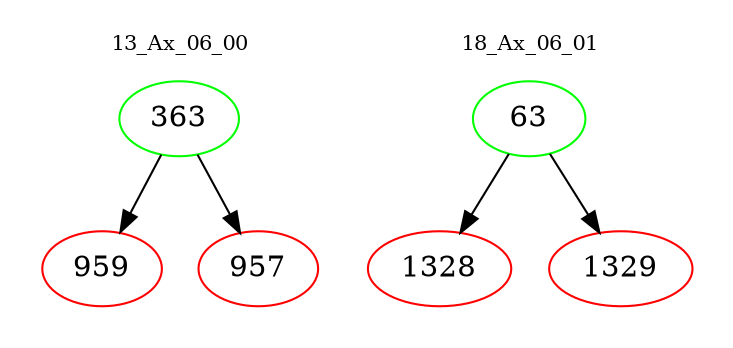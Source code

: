 digraph{
subgraph cluster_0 {
color = white
label = "13_Ax_06_00";
fontsize=10;
T0_363 [label="363", color="green"]
T0_363 -> T0_959 [color="black"]
T0_959 [label="959", color="red"]
T0_363 -> T0_957 [color="black"]
T0_957 [label="957", color="red"]
}
subgraph cluster_1 {
color = white
label = "18_Ax_06_01";
fontsize=10;
T1_63 [label="63", color="green"]
T1_63 -> T1_1328 [color="black"]
T1_1328 [label="1328", color="red"]
T1_63 -> T1_1329 [color="black"]
T1_1329 [label="1329", color="red"]
}
}
